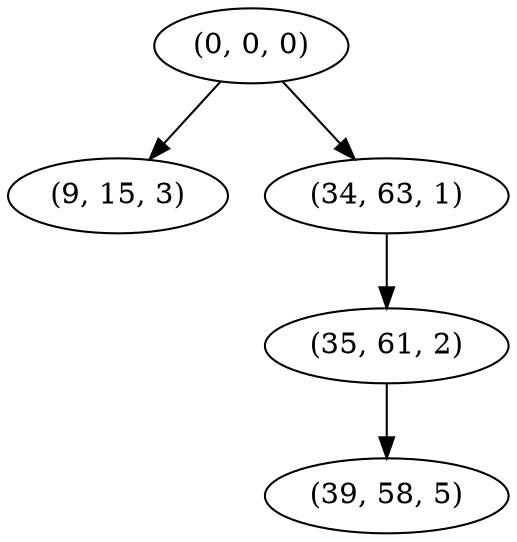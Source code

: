 digraph tree {
    "(0, 0, 0)";
    "(9, 15, 3)";
    "(34, 63, 1)";
    "(35, 61, 2)";
    "(39, 58, 5)";
    "(0, 0, 0)" -> "(9, 15, 3)";
    "(0, 0, 0)" -> "(34, 63, 1)";
    "(34, 63, 1)" -> "(35, 61, 2)";
    "(35, 61, 2)" -> "(39, 58, 5)";
}
